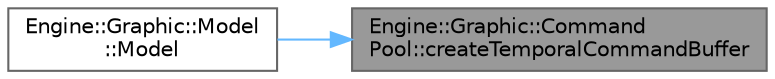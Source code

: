 digraph "Engine::Graphic::CommandPool::createTemporalCommandBuffer"
{
 // LATEX_PDF_SIZE
  bgcolor="transparent";
  edge [fontname=Helvetica,fontsize=10,labelfontname=Helvetica,labelfontsize=10];
  node [fontname=Helvetica,fontsize=10,shape=box,height=0.2,width=0.4];
  rankdir="RL";
  Node1 [id="Node000001",label="Engine::Graphic::Command\lPool::createTemporalCommandBuffer",height=0.2,width=0.4,color="gray40", fillcolor="grey60", style="filled", fontcolor="black",tooltip="Crea un buffer de comandos temporal."];
  Node1 -> Node2 [id="edge1_Node000001_Node000002",dir="back",color="steelblue1",style="solid",tooltip=" "];
  Node2 [id="Node000002",label="Engine::Graphic::Model\l::Model",height=0.2,width=0.4,color="grey40", fillcolor="white", style="filled",URL="$class_engine_1_1_graphic_1_1_model.html#a6cef11da77f48358b4f6af43764b819f",tooltip="Constructor de Model."];
}
